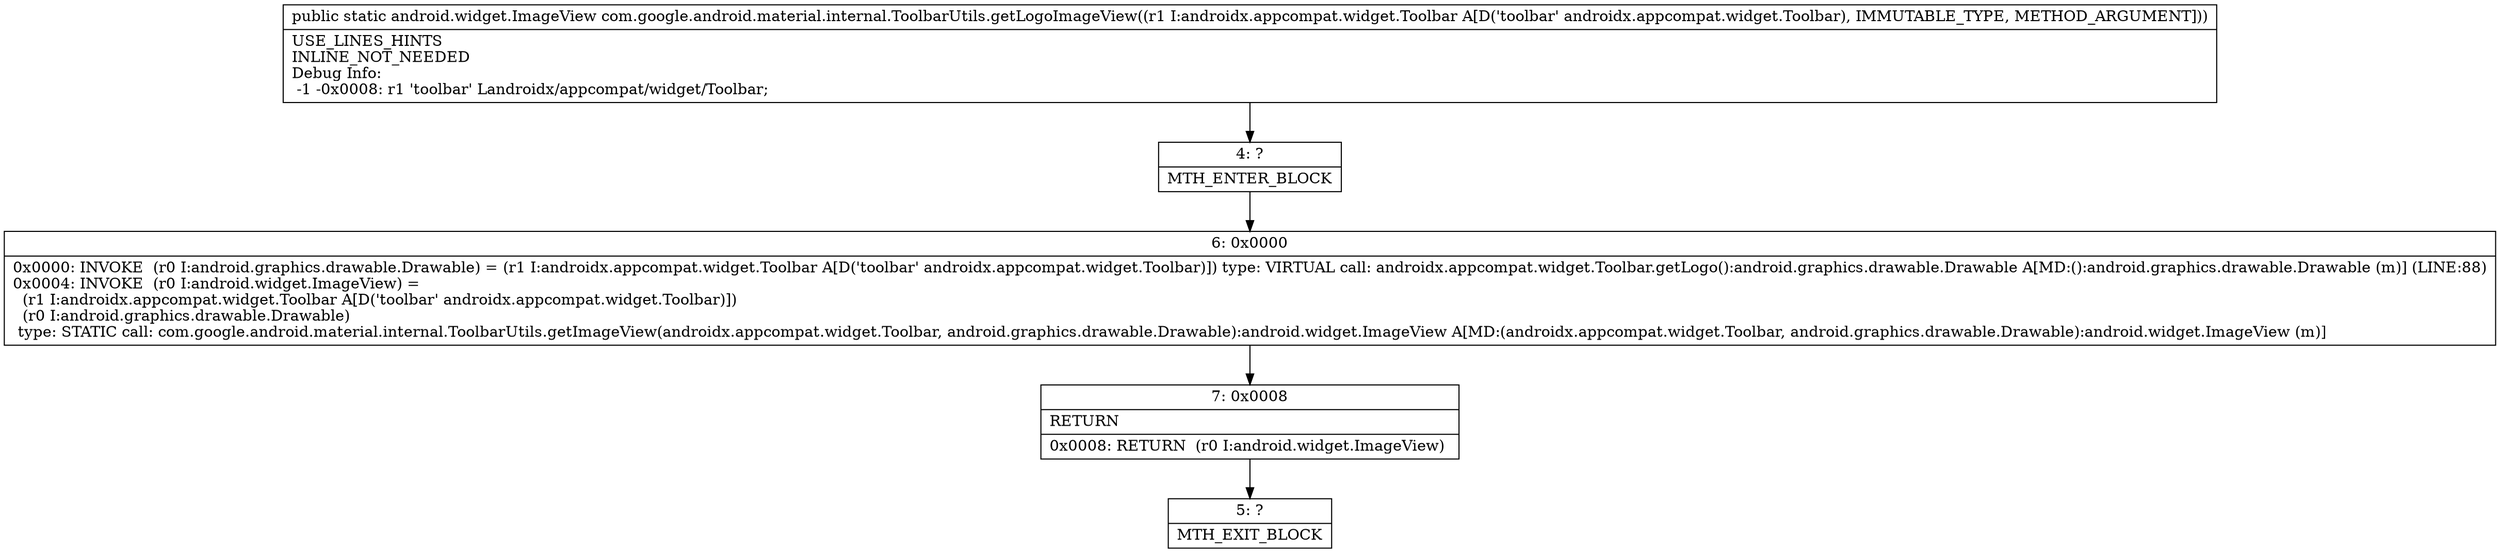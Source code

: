 digraph "CFG forcom.google.android.material.internal.ToolbarUtils.getLogoImageView(Landroidx\/appcompat\/widget\/Toolbar;)Landroid\/widget\/ImageView;" {
Node_4 [shape=record,label="{4\:\ ?|MTH_ENTER_BLOCK\l}"];
Node_6 [shape=record,label="{6\:\ 0x0000|0x0000: INVOKE  (r0 I:android.graphics.drawable.Drawable) = (r1 I:androidx.appcompat.widget.Toolbar A[D('toolbar' androidx.appcompat.widget.Toolbar)]) type: VIRTUAL call: androidx.appcompat.widget.Toolbar.getLogo():android.graphics.drawable.Drawable A[MD:():android.graphics.drawable.Drawable (m)] (LINE:88)\l0x0004: INVOKE  (r0 I:android.widget.ImageView) = \l  (r1 I:androidx.appcompat.widget.Toolbar A[D('toolbar' androidx.appcompat.widget.Toolbar)])\l  (r0 I:android.graphics.drawable.Drawable)\l type: STATIC call: com.google.android.material.internal.ToolbarUtils.getImageView(androidx.appcompat.widget.Toolbar, android.graphics.drawable.Drawable):android.widget.ImageView A[MD:(androidx.appcompat.widget.Toolbar, android.graphics.drawable.Drawable):android.widget.ImageView (m)]\l}"];
Node_7 [shape=record,label="{7\:\ 0x0008|RETURN\l|0x0008: RETURN  (r0 I:android.widget.ImageView) \l}"];
Node_5 [shape=record,label="{5\:\ ?|MTH_EXIT_BLOCK\l}"];
MethodNode[shape=record,label="{public static android.widget.ImageView com.google.android.material.internal.ToolbarUtils.getLogoImageView((r1 I:androidx.appcompat.widget.Toolbar A[D('toolbar' androidx.appcompat.widget.Toolbar), IMMUTABLE_TYPE, METHOD_ARGUMENT]))  | USE_LINES_HINTS\lINLINE_NOT_NEEDED\lDebug Info:\l  \-1 \-0x0008: r1 'toolbar' Landroidx\/appcompat\/widget\/Toolbar;\l}"];
MethodNode -> Node_4;Node_4 -> Node_6;
Node_6 -> Node_7;
Node_7 -> Node_5;
}


